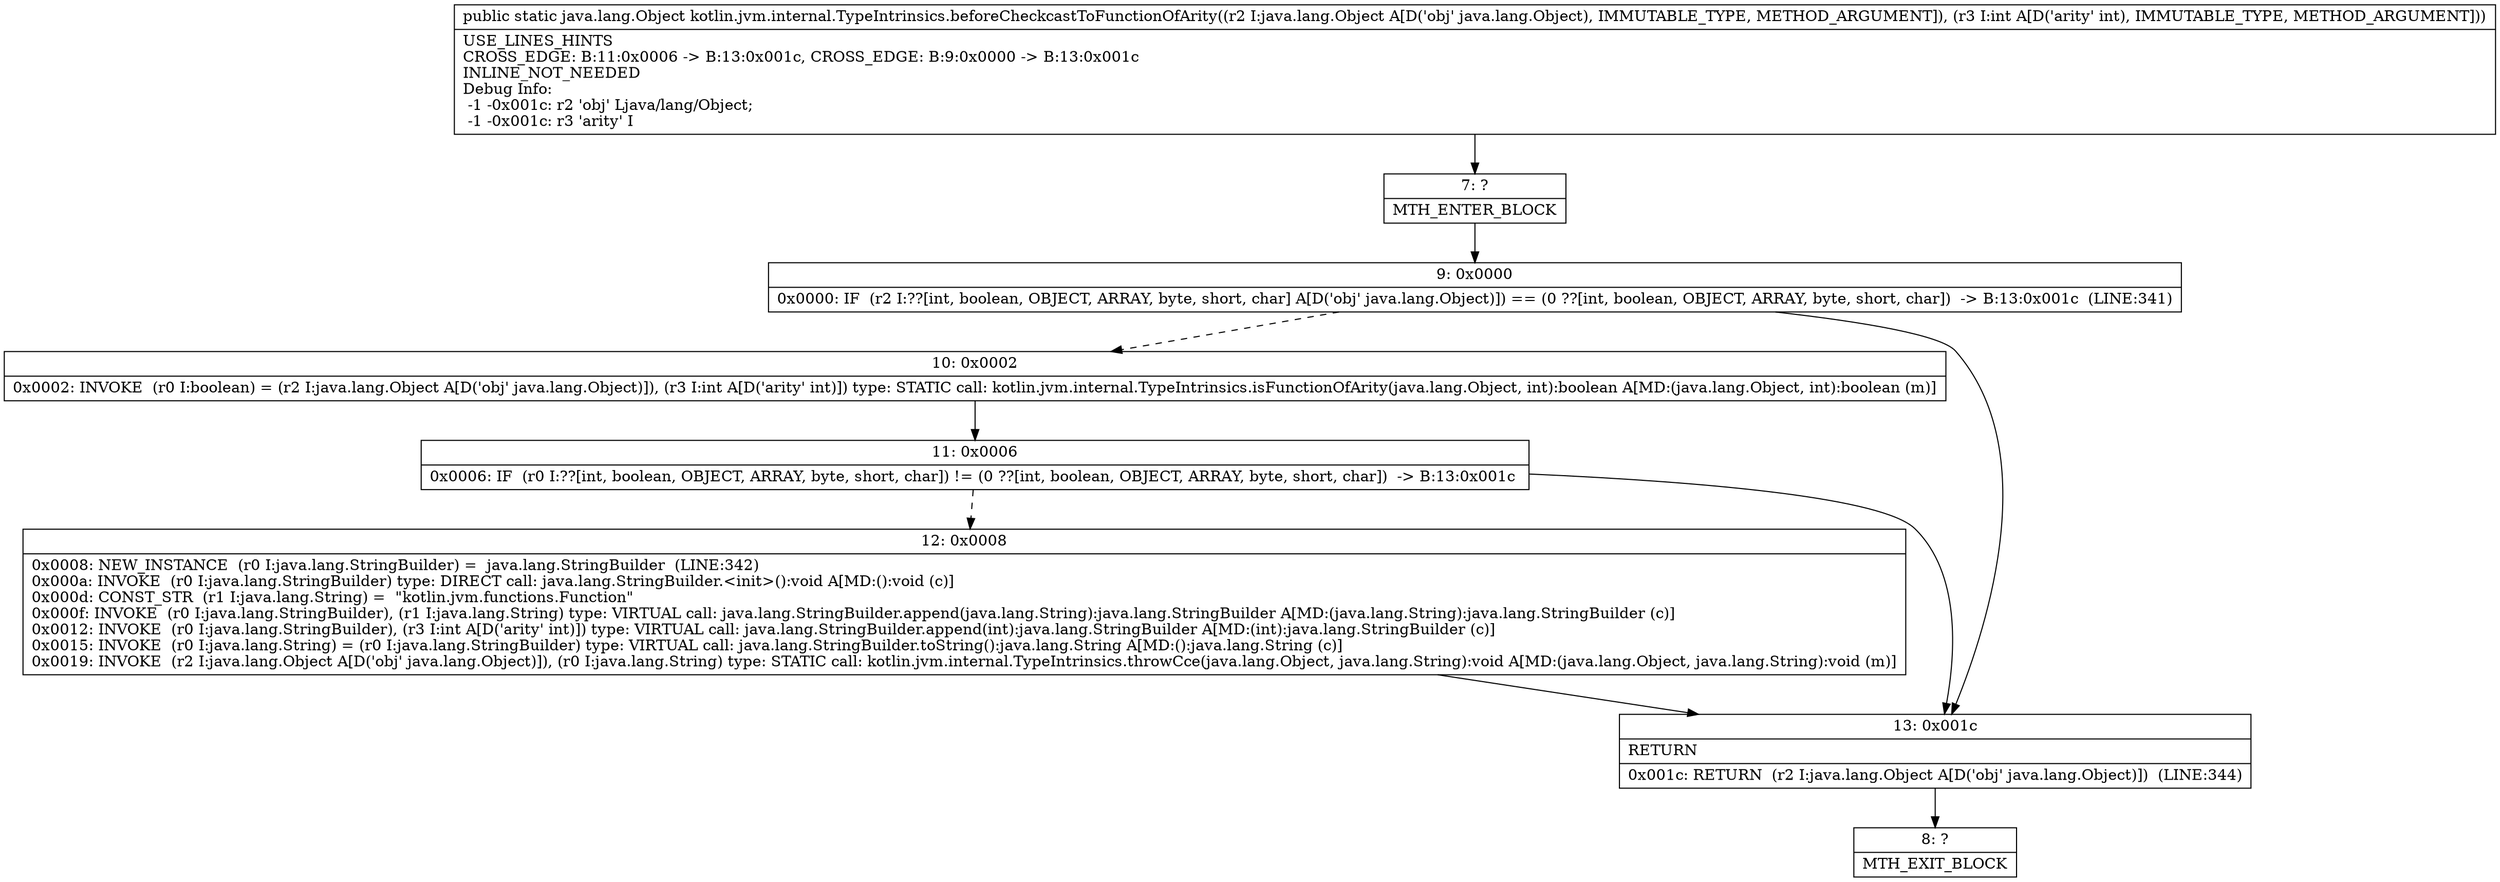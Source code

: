 digraph "CFG forkotlin.jvm.internal.TypeIntrinsics.beforeCheckcastToFunctionOfArity(Ljava\/lang\/Object;I)Ljava\/lang\/Object;" {
Node_7 [shape=record,label="{7\:\ ?|MTH_ENTER_BLOCK\l}"];
Node_9 [shape=record,label="{9\:\ 0x0000|0x0000: IF  (r2 I:??[int, boolean, OBJECT, ARRAY, byte, short, char] A[D('obj' java.lang.Object)]) == (0 ??[int, boolean, OBJECT, ARRAY, byte, short, char])  \-\> B:13:0x001c  (LINE:341)\l}"];
Node_10 [shape=record,label="{10\:\ 0x0002|0x0002: INVOKE  (r0 I:boolean) = (r2 I:java.lang.Object A[D('obj' java.lang.Object)]), (r3 I:int A[D('arity' int)]) type: STATIC call: kotlin.jvm.internal.TypeIntrinsics.isFunctionOfArity(java.lang.Object, int):boolean A[MD:(java.lang.Object, int):boolean (m)]\l}"];
Node_11 [shape=record,label="{11\:\ 0x0006|0x0006: IF  (r0 I:??[int, boolean, OBJECT, ARRAY, byte, short, char]) != (0 ??[int, boolean, OBJECT, ARRAY, byte, short, char])  \-\> B:13:0x001c \l}"];
Node_12 [shape=record,label="{12\:\ 0x0008|0x0008: NEW_INSTANCE  (r0 I:java.lang.StringBuilder) =  java.lang.StringBuilder  (LINE:342)\l0x000a: INVOKE  (r0 I:java.lang.StringBuilder) type: DIRECT call: java.lang.StringBuilder.\<init\>():void A[MD:():void (c)]\l0x000d: CONST_STR  (r1 I:java.lang.String) =  \"kotlin.jvm.functions.Function\" \l0x000f: INVOKE  (r0 I:java.lang.StringBuilder), (r1 I:java.lang.String) type: VIRTUAL call: java.lang.StringBuilder.append(java.lang.String):java.lang.StringBuilder A[MD:(java.lang.String):java.lang.StringBuilder (c)]\l0x0012: INVOKE  (r0 I:java.lang.StringBuilder), (r3 I:int A[D('arity' int)]) type: VIRTUAL call: java.lang.StringBuilder.append(int):java.lang.StringBuilder A[MD:(int):java.lang.StringBuilder (c)]\l0x0015: INVOKE  (r0 I:java.lang.String) = (r0 I:java.lang.StringBuilder) type: VIRTUAL call: java.lang.StringBuilder.toString():java.lang.String A[MD:():java.lang.String (c)]\l0x0019: INVOKE  (r2 I:java.lang.Object A[D('obj' java.lang.Object)]), (r0 I:java.lang.String) type: STATIC call: kotlin.jvm.internal.TypeIntrinsics.throwCce(java.lang.Object, java.lang.String):void A[MD:(java.lang.Object, java.lang.String):void (m)]\l}"];
Node_13 [shape=record,label="{13\:\ 0x001c|RETURN\l|0x001c: RETURN  (r2 I:java.lang.Object A[D('obj' java.lang.Object)])  (LINE:344)\l}"];
Node_8 [shape=record,label="{8\:\ ?|MTH_EXIT_BLOCK\l}"];
MethodNode[shape=record,label="{public static java.lang.Object kotlin.jvm.internal.TypeIntrinsics.beforeCheckcastToFunctionOfArity((r2 I:java.lang.Object A[D('obj' java.lang.Object), IMMUTABLE_TYPE, METHOD_ARGUMENT]), (r3 I:int A[D('arity' int), IMMUTABLE_TYPE, METHOD_ARGUMENT]))  | USE_LINES_HINTS\lCROSS_EDGE: B:11:0x0006 \-\> B:13:0x001c, CROSS_EDGE: B:9:0x0000 \-\> B:13:0x001c\lINLINE_NOT_NEEDED\lDebug Info:\l  \-1 \-0x001c: r2 'obj' Ljava\/lang\/Object;\l  \-1 \-0x001c: r3 'arity' I\l}"];
MethodNode -> Node_7;Node_7 -> Node_9;
Node_9 -> Node_10[style=dashed];
Node_9 -> Node_13;
Node_10 -> Node_11;
Node_11 -> Node_12[style=dashed];
Node_11 -> Node_13;
Node_12 -> Node_13;
Node_13 -> Node_8;
}

